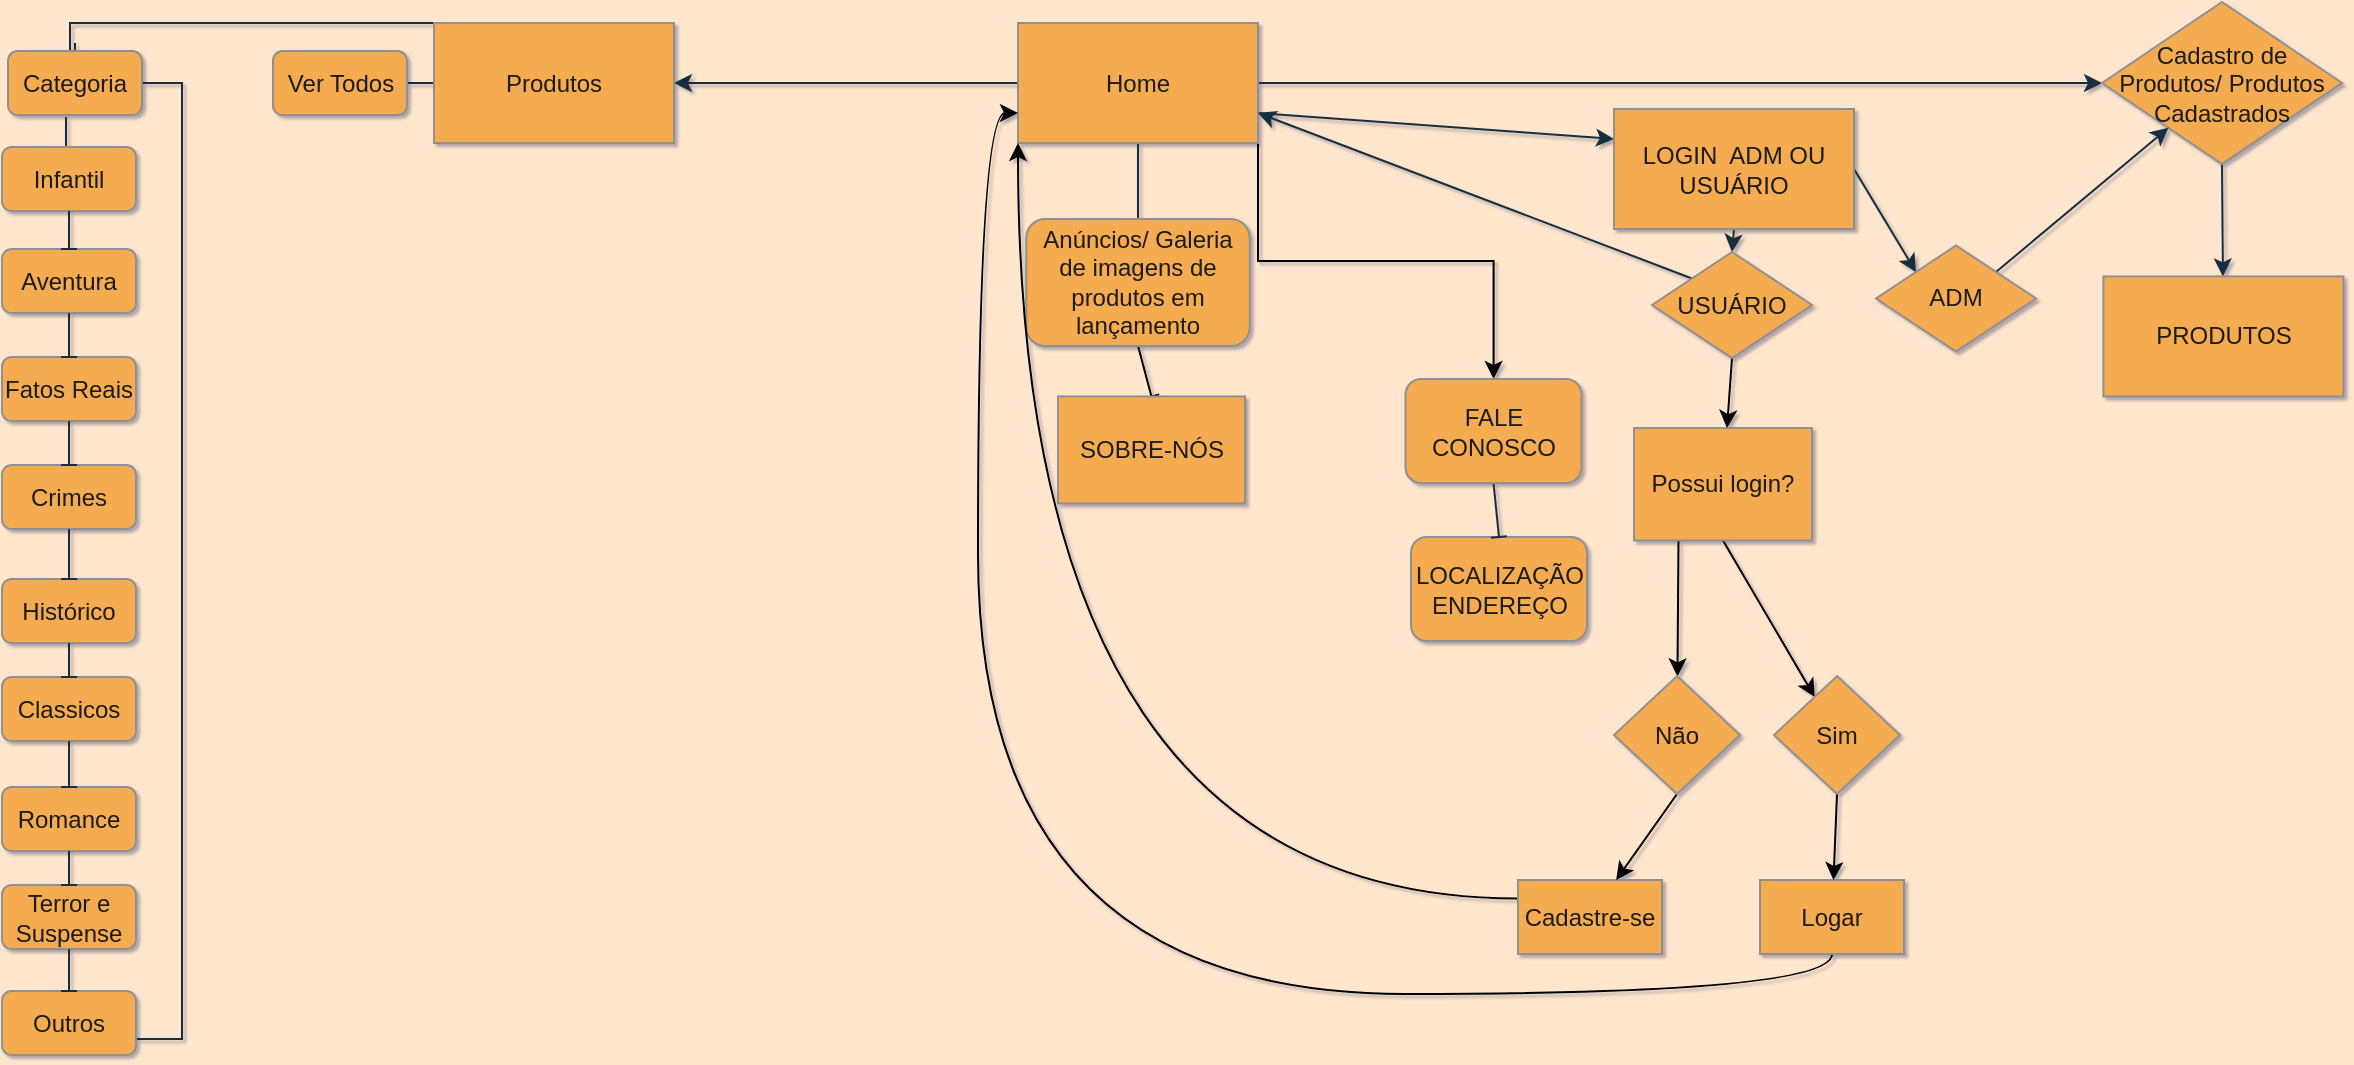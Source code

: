 <mxfile version="21.0.10" type="github">
  <diagram name="Página-1" id="EkxjaxoVU_EvObfOmAOt">
    <mxGraphModel dx="2100" dy="1238" grid="0" gridSize="10" guides="1" tooltips="1" connect="1" arrows="1" fold="1" page="1" pageScale="1" pageWidth="1169" pageHeight="827" background="#FFE6CC" math="0" shadow="1">
      <root>
        <mxCell id="0" />
        <mxCell id="1" parent="0" />
        <mxCell id="JZFkgIZRii7ZzCgAeCQC-1" value="" style="edgeStyle=orthogonalEdgeStyle;rounded=0;orthogonalLoop=1;jettySize=auto;html=1;labelBackgroundColor=none;strokeColor=#182E3E;fontColor=default;" parent="1" source="JZFkgIZRii7ZzCgAeCQC-6" target="JZFkgIZRii7ZzCgAeCQC-8" edge="1">
          <mxGeometry relative="1" as="geometry" />
        </mxCell>
        <mxCell id="JZFkgIZRii7ZzCgAeCQC-2" style="edgeStyle=none;rounded=0;orthogonalLoop=1;jettySize=auto;html=1;exitX=0.5;exitY=1;exitDx=0;exitDy=0;entryX=0.5;entryY=0;entryDx=0;entryDy=0;endArrow=baseDash;endFill=0;labelBackgroundColor=none;strokeColor=#182E3E;fontColor=default;" parent="1" source="JZFkgIZRii7ZzCgAeCQC-6" target="JZFkgIZRii7ZzCgAeCQC-13" edge="1">
          <mxGeometry relative="1" as="geometry" />
        </mxCell>
        <mxCell id="JZFkgIZRii7ZzCgAeCQC-3" style="edgeStyle=none;rounded=0;orthogonalLoop=1;jettySize=auto;html=1;entryX=1;entryY=0.5;entryDx=0;entryDy=0;labelBackgroundColor=none;strokeColor=#182E3E;fontColor=default;" parent="1" source="JZFkgIZRii7ZzCgAeCQC-6" target="JZFkgIZRii7ZzCgAeCQC-11" edge="1">
          <mxGeometry relative="1" as="geometry" />
        </mxCell>
        <mxCell id="JZFkgIZRii7ZzCgAeCQC-5" style="edgeStyle=none;rounded=0;orthogonalLoop=1;jettySize=auto;html=1;exitX=1;exitY=0.75;exitDx=0;exitDy=0;entryX=0;entryY=0.25;entryDx=0;entryDy=0;labelBackgroundColor=none;strokeColor=#182E3E;fontColor=default;" parent="1" source="JZFkgIZRii7ZzCgAeCQC-6" target="JZFkgIZRii7ZzCgAeCQC-63" edge="1">
          <mxGeometry relative="1" as="geometry" />
        </mxCell>
        <mxCell id="B9cZUiYthEeB7qQYL-mr-2" style="edgeStyle=orthogonalEdgeStyle;rounded=0;orthogonalLoop=1;jettySize=auto;html=1;exitX=1;exitY=1;exitDx=0;exitDy=0;" edge="1" parent="1" source="JZFkgIZRii7ZzCgAeCQC-6" target="JZFkgIZRii7ZzCgAeCQC-59">
          <mxGeometry relative="1" as="geometry" />
        </mxCell>
        <mxCell id="JZFkgIZRii7ZzCgAeCQC-6" value="Home" style="rounded=0;whiteSpace=wrap;html=1;labelBackgroundColor=none;fillColor=#F5AB50;strokeColor=#909090;fontColor=#1A1A1A;" parent="1" vertex="1">
          <mxGeometry x="1196" y="154.5" width="120" height="60" as="geometry" />
        </mxCell>
        <mxCell id="JZFkgIZRii7ZzCgAeCQC-7" style="edgeStyle=none;rounded=0;orthogonalLoop=1;jettySize=auto;html=1;exitX=0.5;exitY=1;exitDx=0;exitDy=0;labelBackgroundColor=none;strokeColor=#182E3E;fontColor=default;" parent="1" source="JZFkgIZRii7ZzCgAeCQC-8" target="JZFkgIZRii7ZzCgAeCQC-60" edge="1">
          <mxGeometry relative="1" as="geometry">
            <mxPoint x="1798.714" y="311.214" as="targetPoint" />
          </mxGeometry>
        </mxCell>
        <mxCell id="JZFkgIZRii7ZzCgAeCQC-8" value="Cadastro de Produtos/ Produtos Cadastrados" style="rhombus;whiteSpace=wrap;html=1;rounded=0;labelBackgroundColor=none;fillColor=#F5AB50;strokeColor=#909090;fontColor=#1A1A1A;" parent="1" vertex="1">
          <mxGeometry x="1738" y="144" width="120" height="81" as="geometry" />
        </mxCell>
        <mxCell id="JZFkgIZRii7ZzCgAeCQC-9" style="edgeStyle=orthogonalEdgeStyle;rounded=0;orthogonalLoop=1;jettySize=auto;html=1;exitX=0;exitY=0.5;exitDx=0;exitDy=0;entryX=0.5;entryY=0;entryDx=0;entryDy=0;endArrow=baseDash;endFill=0;labelBackgroundColor=none;strokeColor=#182E3E;fontColor=default;" parent="1" source="JZFkgIZRii7ZzCgAeCQC-11" target="JZFkgIZRii7ZzCgAeCQC-18" edge="1">
          <mxGeometry relative="1" as="geometry">
            <Array as="points">
              <mxPoint x="904" y="154.5" />
              <mxPoint x="722" y="154.5" />
            </Array>
          </mxGeometry>
        </mxCell>
        <mxCell id="JZFkgIZRii7ZzCgAeCQC-10" style="edgeStyle=none;rounded=0;orthogonalLoop=1;jettySize=auto;html=1;exitX=0;exitY=0.5;exitDx=0;exitDy=0;entryX=1;entryY=0.5;entryDx=0;entryDy=0;endArrow=baseDash;endFill=0;labelBackgroundColor=none;strokeColor=#182E3E;fontColor=default;" parent="1" source="JZFkgIZRii7ZzCgAeCQC-11" target="JZFkgIZRii7ZzCgAeCQC-15" edge="1">
          <mxGeometry relative="1" as="geometry" />
        </mxCell>
        <mxCell id="JZFkgIZRii7ZzCgAeCQC-11" value="Produtos" style="rounded=0;whiteSpace=wrap;html=1;labelBackgroundColor=none;fillColor=#F5AB50;strokeColor=#909090;fontColor=#1A1A1A;" parent="1" vertex="1">
          <mxGeometry x="904" y="154.5" width="120" height="60" as="geometry" />
        </mxCell>
        <mxCell id="JZFkgIZRii7ZzCgAeCQC-12" value="&lt;div style=&quot;&quot;&gt;&lt;span style=&quot;background-color: initial;&quot;&gt;LOCALIZAÇÃO ENDEREÇO&lt;/span&gt;&lt;/div&gt;" style="whiteSpace=wrap;html=1;rounded=1;align=center;labelBackgroundColor=none;fillColor=#F5AB50;strokeColor=#909090;fontColor=#1A1A1A;" parent="1" vertex="1">
          <mxGeometry x="1392.5" y="411.5" width="88" height="52" as="geometry" />
        </mxCell>
        <mxCell id="B9cZUiYthEeB7qQYL-mr-1" style="rounded=0;orthogonalLoop=1;jettySize=auto;html=1;exitX=0.5;exitY=1;exitDx=0;exitDy=0;entryX=0.5;entryY=0;entryDx=0;entryDy=0;endArrow=baseDash;endFill=0;" edge="1" parent="1" source="JZFkgIZRii7ZzCgAeCQC-13" target="JZFkgIZRii7ZzCgAeCQC-57">
          <mxGeometry relative="1" as="geometry" />
        </mxCell>
        <mxCell id="JZFkgIZRii7ZzCgAeCQC-13" value="Anúncios/ Galeria de imagens de produtos em lançamento" style="rounded=1;whiteSpace=wrap;html=1;labelBackgroundColor=none;fillColor=#F5AB50;strokeColor=#909090;fontColor=#1A1A1A;" parent="1" vertex="1">
          <mxGeometry x="1200.13" y="252.5" width="111.75" height="63.5" as="geometry" />
        </mxCell>
        <mxCell id="JZFkgIZRii7ZzCgAeCQC-15" value="Ver Todos" style="rounded=1;whiteSpace=wrap;html=1;labelBackgroundColor=none;fillColor=#F5AB50;strokeColor=#909090;fontColor=#1A1A1A;" parent="1" vertex="1">
          <mxGeometry x="823.5" y="168.5" width="67" height="32" as="geometry" />
        </mxCell>
        <mxCell id="JZFkgIZRii7ZzCgAeCQC-16" style="edgeStyle=none;rounded=0;orthogonalLoop=1;jettySize=auto;html=1;entryX=0.478;entryY=0.333;entryDx=0;entryDy=0;entryPerimeter=0;endArrow=baseDash;endFill=0;labelBackgroundColor=none;strokeColor=#182E3E;fontColor=default;" parent="1" target="JZFkgIZRii7ZzCgAeCQC-20" edge="1">
          <mxGeometry relative="1" as="geometry">
            <mxPoint x="720" y="201.5" as="sourcePoint" />
          </mxGeometry>
        </mxCell>
        <mxCell id="JZFkgIZRii7ZzCgAeCQC-17" style="edgeStyle=orthogonalEdgeStyle;rounded=0;orthogonalLoop=1;jettySize=auto;html=1;exitX=1;exitY=0.5;exitDx=0;exitDy=0;entryX=1;entryY=0.75;entryDx=0;entryDy=0;endArrow=baseDash;endFill=0;labelBackgroundColor=none;strokeColor=#182E3E;fontColor=default;" parent="1" source="JZFkgIZRii7ZzCgAeCQC-18" target="JZFkgIZRii7ZzCgAeCQC-34" edge="1">
          <mxGeometry relative="1" as="geometry">
            <mxPoint x="772" y="668.5" as="targetPoint" />
          </mxGeometry>
        </mxCell>
        <mxCell id="JZFkgIZRii7ZzCgAeCQC-18" value="Categoria" style="rounded=1;whiteSpace=wrap;html=1;labelBackgroundColor=none;fillColor=#F5AB50;strokeColor=#909090;fontColor=#1A1A1A;" parent="1" vertex="1">
          <mxGeometry x="691" y="168.5" width="67" height="32" as="geometry" />
        </mxCell>
        <mxCell id="JZFkgIZRii7ZzCgAeCQC-19" value="" style="group;labelBackgroundColor=none;fontColor=#1A1A1A;" parent="1" vertex="1" connectable="0">
          <mxGeometry x="688" y="213.5" width="67" height="457" as="geometry" />
        </mxCell>
        <mxCell id="JZFkgIZRii7ZzCgAeCQC-20" value="Infantil" style="rounded=1;whiteSpace=wrap;html=1;labelBackgroundColor=none;fillColor=#F5AB50;strokeColor=#909090;fontColor=#1A1A1A;" parent="JZFkgIZRii7ZzCgAeCQC-19" vertex="1">
          <mxGeometry y="3" width="67" height="32" as="geometry" />
        </mxCell>
        <mxCell id="JZFkgIZRii7ZzCgAeCQC-21" value="Aventura" style="rounded=1;whiteSpace=wrap;html=1;labelBackgroundColor=none;fillColor=#F5AB50;strokeColor=#909090;fontColor=#1A1A1A;" parent="JZFkgIZRii7ZzCgAeCQC-19" vertex="1">
          <mxGeometry y="54" width="67" height="32" as="geometry" />
        </mxCell>
        <mxCell id="JZFkgIZRii7ZzCgAeCQC-22" value="Fatos Reais" style="rounded=1;whiteSpace=wrap;html=1;labelBackgroundColor=none;fillColor=#F5AB50;strokeColor=#909090;fontColor=#1A1A1A;" parent="JZFkgIZRii7ZzCgAeCQC-19" vertex="1">
          <mxGeometry y="108" width="67" height="32" as="geometry" />
        </mxCell>
        <mxCell id="JZFkgIZRii7ZzCgAeCQC-23" style="edgeStyle=none;rounded=0;orthogonalLoop=1;jettySize=auto;html=1;exitX=0.5;exitY=1;exitDx=0;exitDy=0;entryX=0.5;entryY=0;entryDx=0;entryDy=0;endArrow=baseDash;endFill=0;labelBackgroundColor=none;strokeColor=#182E3E;fontColor=default;" parent="JZFkgIZRii7ZzCgAeCQC-19" source="JZFkgIZRii7ZzCgAeCQC-21" target="JZFkgIZRii7ZzCgAeCQC-22" edge="1">
          <mxGeometry relative="1" as="geometry" />
        </mxCell>
        <mxCell id="JZFkgIZRii7ZzCgAeCQC-24" value="Crimes" style="rounded=1;whiteSpace=wrap;html=1;labelBackgroundColor=none;fillColor=#F5AB50;strokeColor=#909090;fontColor=#1A1A1A;" parent="JZFkgIZRii7ZzCgAeCQC-19" vertex="1">
          <mxGeometry y="162" width="67" height="32" as="geometry" />
        </mxCell>
        <mxCell id="JZFkgIZRii7ZzCgAeCQC-25" style="edgeStyle=none;rounded=0;orthogonalLoop=1;jettySize=auto;html=1;exitX=0.5;exitY=1;exitDx=0;exitDy=0;entryX=0.5;entryY=0;entryDx=0;entryDy=0;endArrow=baseDash;endFill=0;labelBackgroundColor=none;strokeColor=#182E3E;fontColor=default;" parent="JZFkgIZRii7ZzCgAeCQC-19" source="JZFkgIZRii7ZzCgAeCQC-22" target="JZFkgIZRii7ZzCgAeCQC-24" edge="1">
          <mxGeometry relative="1" as="geometry" />
        </mxCell>
        <mxCell id="JZFkgIZRii7ZzCgAeCQC-26" value="Histórico" style="rounded=1;whiteSpace=wrap;html=1;labelBackgroundColor=none;fillColor=#F5AB50;strokeColor=#909090;fontColor=#1A1A1A;" parent="JZFkgIZRii7ZzCgAeCQC-19" vertex="1">
          <mxGeometry y="219" width="67" height="32" as="geometry" />
        </mxCell>
        <mxCell id="JZFkgIZRii7ZzCgAeCQC-27" style="edgeStyle=none;rounded=0;orthogonalLoop=1;jettySize=auto;html=1;exitX=0.5;exitY=1;exitDx=0;exitDy=0;entryX=0.5;entryY=0;entryDx=0;entryDy=0;endArrow=baseDash;endFill=0;labelBackgroundColor=none;strokeColor=#182E3E;fontColor=default;" parent="JZFkgIZRii7ZzCgAeCQC-19" source="JZFkgIZRii7ZzCgAeCQC-24" target="JZFkgIZRii7ZzCgAeCQC-26" edge="1">
          <mxGeometry relative="1" as="geometry" />
        </mxCell>
        <mxCell id="JZFkgIZRii7ZzCgAeCQC-28" value="Classicos" style="rounded=1;whiteSpace=wrap;html=1;labelBackgroundColor=none;fillColor=#F5AB50;strokeColor=#909090;fontColor=#1A1A1A;" parent="JZFkgIZRii7ZzCgAeCQC-19" vertex="1">
          <mxGeometry y="268" width="67" height="32" as="geometry" />
        </mxCell>
        <mxCell id="JZFkgIZRii7ZzCgAeCQC-29" style="edgeStyle=none;rounded=0;orthogonalLoop=1;jettySize=auto;html=1;exitX=0.5;exitY=1;exitDx=0;exitDy=0;entryX=0.5;entryY=0;entryDx=0;entryDy=0;endArrow=baseDash;endFill=0;labelBackgroundColor=none;strokeColor=#182E3E;fontColor=default;" parent="JZFkgIZRii7ZzCgAeCQC-19" source="JZFkgIZRii7ZzCgAeCQC-26" target="JZFkgIZRii7ZzCgAeCQC-28" edge="1">
          <mxGeometry relative="1" as="geometry" />
        </mxCell>
        <mxCell id="JZFkgIZRii7ZzCgAeCQC-30" value="Romance" style="rounded=1;whiteSpace=wrap;html=1;labelBackgroundColor=none;fillColor=#F5AB50;strokeColor=#909090;fontColor=#1A1A1A;" parent="JZFkgIZRii7ZzCgAeCQC-19" vertex="1">
          <mxGeometry y="323" width="67" height="32" as="geometry" />
        </mxCell>
        <mxCell id="JZFkgIZRii7ZzCgAeCQC-31" style="edgeStyle=none;rounded=0;orthogonalLoop=1;jettySize=auto;html=1;exitX=0.5;exitY=1;exitDx=0;exitDy=0;entryX=0.5;entryY=0;entryDx=0;entryDy=0;endArrow=baseDash;endFill=0;labelBackgroundColor=none;strokeColor=#182E3E;fontColor=default;" parent="JZFkgIZRii7ZzCgAeCQC-19" source="JZFkgIZRii7ZzCgAeCQC-28" target="JZFkgIZRii7ZzCgAeCQC-30" edge="1">
          <mxGeometry relative="1" as="geometry" />
        </mxCell>
        <mxCell id="JZFkgIZRii7ZzCgAeCQC-32" value="Terror e Suspense" style="rounded=1;whiteSpace=wrap;html=1;labelBackgroundColor=none;fillColor=#F5AB50;strokeColor=#909090;fontColor=#1A1A1A;" parent="JZFkgIZRii7ZzCgAeCQC-19" vertex="1">
          <mxGeometry y="372" width="67" height="32" as="geometry" />
        </mxCell>
        <mxCell id="JZFkgIZRii7ZzCgAeCQC-33" style="edgeStyle=none;rounded=0;orthogonalLoop=1;jettySize=auto;html=1;exitX=0.5;exitY=1;exitDx=0;exitDy=0;entryX=0.5;entryY=0;entryDx=0;entryDy=0;endArrow=baseDash;endFill=0;labelBackgroundColor=none;strokeColor=#182E3E;fontColor=default;" parent="JZFkgIZRii7ZzCgAeCQC-19" source="JZFkgIZRii7ZzCgAeCQC-30" target="JZFkgIZRii7ZzCgAeCQC-32" edge="1">
          <mxGeometry relative="1" as="geometry" />
        </mxCell>
        <mxCell id="JZFkgIZRii7ZzCgAeCQC-34" value="Outros" style="rounded=1;whiteSpace=wrap;html=1;labelBackgroundColor=none;fillColor=#F5AB50;strokeColor=#909090;fontColor=#1A1A1A;" parent="JZFkgIZRii7ZzCgAeCQC-19" vertex="1">
          <mxGeometry y="425" width="67" height="32" as="geometry" />
        </mxCell>
        <mxCell id="JZFkgIZRii7ZzCgAeCQC-35" style="edgeStyle=none;rounded=0;orthogonalLoop=1;jettySize=auto;html=1;exitX=0.5;exitY=1;exitDx=0;exitDy=0;entryX=0.5;entryY=0;entryDx=0;entryDy=0;endArrow=baseDash;endFill=0;labelBackgroundColor=none;strokeColor=#182E3E;fontColor=default;" parent="JZFkgIZRii7ZzCgAeCQC-19" source="JZFkgIZRii7ZzCgAeCQC-32" target="JZFkgIZRii7ZzCgAeCQC-34" edge="1">
          <mxGeometry relative="1" as="geometry" />
        </mxCell>
        <mxCell id="JZFkgIZRii7ZzCgAeCQC-36" style="edgeStyle=none;rounded=0;orthogonalLoop=1;jettySize=auto;html=1;entryX=0.5;entryY=0;entryDx=0;entryDy=0;endArrow=baseDash;endFill=0;exitX=0.5;exitY=1;exitDx=0;exitDy=0;labelBackgroundColor=none;strokeColor=#182E3E;fontColor=default;" parent="JZFkgIZRii7ZzCgAeCQC-19" source="JZFkgIZRii7ZzCgAeCQC-20" target="JZFkgIZRii7ZzCgAeCQC-21" edge="1">
          <mxGeometry relative="1" as="geometry">
            <mxPoint x="26" as="sourcePoint" />
          </mxGeometry>
        </mxCell>
        <mxCell id="B9cZUiYthEeB7qQYL-mr-10" style="edgeStyle=orthogonalEdgeStyle;curved=1;rounded=0;orthogonalLoop=1;jettySize=auto;html=1;exitX=0.5;exitY=1;exitDx=0;exitDy=0;entryX=0;entryY=0.75;entryDx=0;entryDy=0;" edge="1" parent="1" source="JZFkgIZRii7ZzCgAeCQC-45" target="JZFkgIZRii7ZzCgAeCQC-6">
          <mxGeometry relative="1" as="geometry" />
        </mxCell>
        <mxCell id="JZFkgIZRii7ZzCgAeCQC-45" value="Logar" style="rounded=0;whiteSpace=wrap;html=1;labelBackgroundColor=none;fillColor=#F5AB50;strokeColor=#909090;fontColor=#1A1A1A;" parent="1" vertex="1">
          <mxGeometry x="1567" y="583" width="72" height="37" as="geometry" />
        </mxCell>
        <mxCell id="B9cZUiYthEeB7qQYL-mr-11" style="edgeStyle=orthogonalEdgeStyle;curved=1;rounded=0;orthogonalLoop=1;jettySize=auto;html=1;exitX=0;exitY=0.25;exitDx=0;exitDy=0;entryX=0;entryY=1;entryDx=0;entryDy=0;" edge="1" parent="1" source="JZFkgIZRii7ZzCgAeCQC-46" target="JZFkgIZRii7ZzCgAeCQC-6">
          <mxGeometry relative="1" as="geometry" />
        </mxCell>
        <mxCell id="JZFkgIZRii7ZzCgAeCQC-46" value="Cadastre-se" style="rounded=0;whiteSpace=wrap;html=1;labelBackgroundColor=none;fillColor=#F5AB50;strokeColor=#909090;fontColor=#1A1A1A;" parent="1" vertex="1">
          <mxGeometry x="1446" y="583" width="72" height="37" as="geometry" />
        </mxCell>
        <mxCell id="B9cZUiYthEeB7qQYL-mr-5" style="edgeStyle=none;rounded=0;orthogonalLoop=1;jettySize=auto;html=1;exitX=0.5;exitY=1;exitDx=0;exitDy=0;" edge="1" parent="1" source="JZFkgIZRii7ZzCgAeCQC-49" target="JZFkgIZRii7ZzCgAeCQC-53">
          <mxGeometry relative="1" as="geometry" />
        </mxCell>
        <mxCell id="B9cZUiYthEeB7qQYL-mr-6" style="edgeStyle=none;rounded=0;orthogonalLoop=1;jettySize=auto;html=1;exitX=0.25;exitY=1;exitDx=0;exitDy=0;" edge="1" parent="1" source="JZFkgIZRii7ZzCgAeCQC-49" target="JZFkgIZRii7ZzCgAeCQC-51">
          <mxGeometry relative="1" as="geometry" />
        </mxCell>
        <mxCell id="JZFkgIZRii7ZzCgAeCQC-49" value="Possui login?" style="rounded=0;whiteSpace=wrap;html=1;labelBackgroundColor=none;fillColor=#F5AB50;strokeColor=#909090;fontColor=#1A1A1A;" parent="1" vertex="1">
          <mxGeometry x="1504" y="357" width="89" height="56.25" as="geometry" />
        </mxCell>
        <mxCell id="B9cZUiYthEeB7qQYL-mr-8" style="edgeStyle=none;rounded=0;orthogonalLoop=1;jettySize=auto;html=1;exitX=0.5;exitY=1;exitDx=0;exitDy=0;" edge="1" parent="1" source="JZFkgIZRii7ZzCgAeCQC-51" target="JZFkgIZRii7ZzCgAeCQC-46">
          <mxGeometry relative="1" as="geometry" />
        </mxCell>
        <mxCell id="JZFkgIZRii7ZzCgAeCQC-51" value="Não" style="rhombus;whiteSpace=wrap;html=1;labelBackgroundColor=none;fillColor=#F5AB50;strokeColor=#909090;fontColor=#1A1A1A;" parent="1" vertex="1">
          <mxGeometry x="1494" y="481" width="63" height="59" as="geometry" />
        </mxCell>
        <mxCell id="B9cZUiYthEeB7qQYL-mr-7" style="edgeStyle=none;rounded=0;orthogonalLoop=1;jettySize=auto;html=1;exitX=0.5;exitY=1;exitDx=0;exitDy=0;" edge="1" parent="1" source="JZFkgIZRii7ZzCgAeCQC-53" target="JZFkgIZRii7ZzCgAeCQC-45">
          <mxGeometry relative="1" as="geometry" />
        </mxCell>
        <mxCell id="JZFkgIZRii7ZzCgAeCQC-53" value="Sim" style="rhombus;whiteSpace=wrap;html=1;labelBackgroundColor=none;fillColor=#F5AB50;strokeColor=#909090;fontColor=#1A1A1A;" parent="1" vertex="1">
          <mxGeometry x="1574" y="481" width="63" height="59" as="geometry" />
        </mxCell>
        <mxCell id="JZFkgIZRii7ZzCgAeCQC-57" value="SOBRE-NÓS" style="rounded=0;whiteSpace=wrap;html=1;labelBackgroundColor=none;fillColor=#F5AB50;strokeColor=#909090;fontColor=#1A1A1A;" parent="1" vertex="1">
          <mxGeometry x="1216" y="341.21" width="93.5" height="53.5" as="geometry" />
        </mxCell>
        <mxCell id="JZFkgIZRii7ZzCgAeCQC-58" style="edgeStyle=none;rounded=0;orthogonalLoop=1;jettySize=auto;html=1;exitX=0.5;exitY=1;exitDx=0;exitDy=0;entryX=0.5;entryY=0;entryDx=0;entryDy=0;endArrow=baseDash;endFill=0;labelBackgroundColor=none;strokeColor=#182E3E;fontColor=default;" parent="1" source="JZFkgIZRii7ZzCgAeCQC-59" target="JZFkgIZRii7ZzCgAeCQC-12" edge="1">
          <mxGeometry relative="1" as="geometry" />
        </mxCell>
        <mxCell id="JZFkgIZRii7ZzCgAeCQC-59" value="FALE CONOSCO" style="whiteSpace=wrap;html=1;rounded=1;labelBackgroundColor=none;fillColor=#F5AB50;strokeColor=#909090;fontColor=#1A1A1A;" parent="1" vertex="1">
          <mxGeometry x="1389.75" y="332.5" width="88" height="52" as="geometry" />
        </mxCell>
        <mxCell id="JZFkgIZRii7ZzCgAeCQC-60" value="PRODUTOS" style="rounded=0;whiteSpace=wrap;html=1;labelBackgroundColor=none;fillColor=#F5AB50;strokeColor=#909090;fontColor=#1A1A1A;" parent="1" vertex="1">
          <mxGeometry x="1738.714" y="281.214" width="120" height="60" as="geometry" />
        </mxCell>
        <mxCell id="JZFkgIZRii7ZzCgAeCQC-61" style="edgeStyle=none;rounded=0;orthogonalLoop=1;jettySize=auto;html=1;exitX=1;exitY=0.5;exitDx=0;exitDy=0;entryX=0;entryY=0;entryDx=0;entryDy=0;labelBackgroundColor=none;strokeColor=#182E3E;fontColor=default;" parent="1" source="JZFkgIZRii7ZzCgAeCQC-63" target="JZFkgIZRii7ZzCgAeCQC-65" edge="1">
          <mxGeometry relative="1" as="geometry" />
        </mxCell>
        <mxCell id="JZFkgIZRii7ZzCgAeCQC-62" style="edgeStyle=none;rounded=0;orthogonalLoop=1;jettySize=auto;html=1;exitX=0.5;exitY=1;exitDx=0;exitDy=0;entryX=0.5;entryY=0;entryDx=0;entryDy=0;labelBackgroundColor=none;strokeColor=#182E3E;fontColor=default;" parent="1" source="JZFkgIZRii7ZzCgAeCQC-63" target="JZFkgIZRii7ZzCgAeCQC-67" edge="1">
          <mxGeometry relative="1" as="geometry" />
        </mxCell>
        <mxCell id="JZFkgIZRii7ZzCgAeCQC-63" value="LOGIN&amp;nbsp; ADM OU USUÁRIO" style="rounded=0;whiteSpace=wrap;html=1;labelBackgroundColor=none;fillColor=#F5AB50;strokeColor=#909090;fontColor=#1A1A1A;" parent="1" vertex="1">
          <mxGeometry x="1494" y="197.5" width="120" height="60" as="geometry" />
        </mxCell>
        <mxCell id="JZFkgIZRii7ZzCgAeCQC-64" style="edgeStyle=none;rounded=0;orthogonalLoop=1;jettySize=auto;html=1;exitX=1;exitY=0;exitDx=0;exitDy=0;labelBackgroundColor=none;strokeColor=#182E3E;fontColor=default;" parent="1" source="JZFkgIZRii7ZzCgAeCQC-65" target="JZFkgIZRii7ZzCgAeCQC-8" edge="1">
          <mxGeometry relative="1" as="geometry" />
        </mxCell>
        <mxCell id="JZFkgIZRii7ZzCgAeCQC-65" value="ADM" style="rhombus;whiteSpace=wrap;html=1;labelBackgroundColor=none;fillColor=#F5AB50;strokeColor=#909090;fontColor=#1A1A1A;" parent="1" vertex="1">
          <mxGeometry x="1625" y="265.75" width="80" height="53" as="geometry" />
        </mxCell>
        <mxCell id="JZFkgIZRii7ZzCgAeCQC-66" style="edgeStyle=none;rounded=0;orthogonalLoop=1;jettySize=auto;html=1;exitX=0;exitY=0;exitDx=0;exitDy=0;entryX=1;entryY=0.75;entryDx=0;entryDy=0;labelBackgroundColor=none;strokeColor=#182E3E;fontColor=default;" parent="1" source="JZFkgIZRii7ZzCgAeCQC-67" target="JZFkgIZRii7ZzCgAeCQC-6" edge="1">
          <mxGeometry relative="1" as="geometry" />
        </mxCell>
        <mxCell id="B9cZUiYthEeB7qQYL-mr-3" style="rounded=0;orthogonalLoop=1;jettySize=auto;html=1;exitX=0.5;exitY=1;exitDx=0;exitDy=0;" edge="1" parent="1" source="JZFkgIZRii7ZzCgAeCQC-67" target="JZFkgIZRii7ZzCgAeCQC-49">
          <mxGeometry relative="1" as="geometry" />
        </mxCell>
        <mxCell id="JZFkgIZRii7ZzCgAeCQC-67" value="USUÁRIO" style="rhombus;whiteSpace=wrap;html=1;labelBackgroundColor=none;fillColor=#F5AB50;strokeColor=#909090;fontColor=#1A1A1A;" parent="1" vertex="1">
          <mxGeometry x="1513" y="269.0" width="80" height="53" as="geometry" />
        </mxCell>
      </root>
    </mxGraphModel>
  </diagram>
</mxfile>
